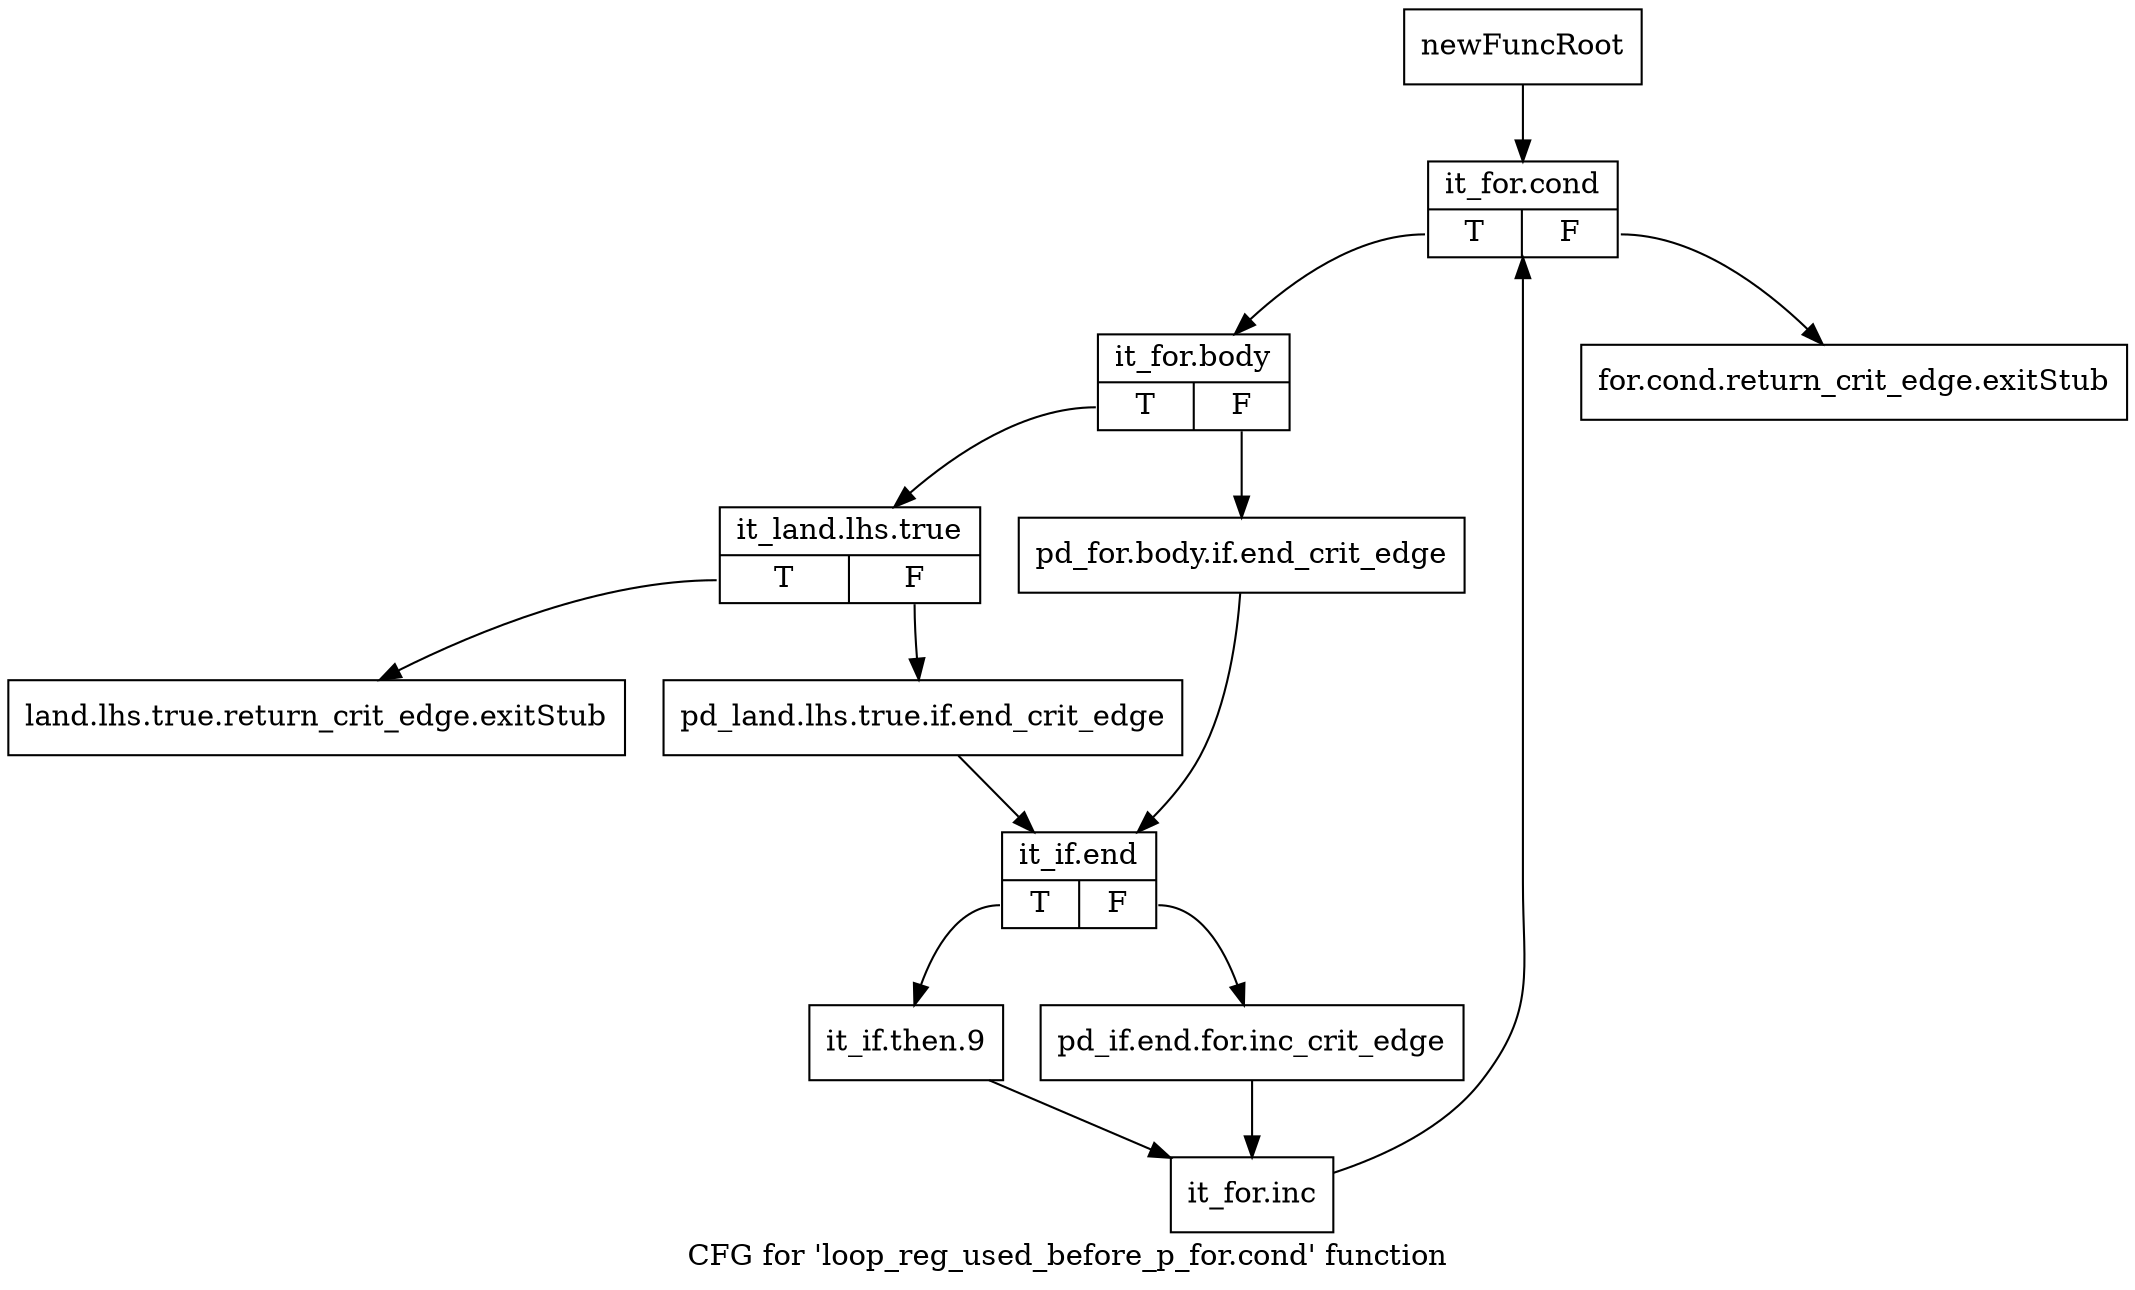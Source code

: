 digraph "CFG for 'loop_reg_used_before_p_for.cond' function" {
	label="CFG for 'loop_reg_used_before_p_for.cond' function";

	Node0xb561240 [shape=record,label="{newFuncRoot}"];
	Node0xb561240 -> Node0xb561330;
	Node0xb561290 [shape=record,label="{for.cond.return_crit_edge.exitStub}"];
	Node0xb5612e0 [shape=record,label="{land.lhs.true.return_crit_edge.exitStub}"];
	Node0xb561330 [shape=record,label="{it_for.cond|{<s0>T|<s1>F}}"];
	Node0xb561330:s0 -> Node0xb561380;
	Node0xb561330:s1 -> Node0xb561290;
	Node0xb561380 [shape=record,label="{it_for.body|{<s0>T|<s1>F}}"];
	Node0xb561380:s0 -> Node0xb561420;
	Node0xb561380:s1 -> Node0xb5613d0;
	Node0xb5613d0 [shape=record,label="{pd_for.body.if.end_crit_edge}"];
	Node0xb5613d0 -> Node0xb5614c0;
	Node0xb561420 [shape=record,label="{it_land.lhs.true|{<s0>T|<s1>F}}"];
	Node0xb561420:s0 -> Node0xb5612e0;
	Node0xb561420:s1 -> Node0xb561470;
	Node0xb561470 [shape=record,label="{pd_land.lhs.true.if.end_crit_edge}"];
	Node0xb561470 -> Node0xb5614c0;
	Node0xb5614c0 [shape=record,label="{it_if.end|{<s0>T|<s1>F}}"];
	Node0xb5614c0:s0 -> Node0xb561560;
	Node0xb5614c0:s1 -> Node0xb561510;
	Node0xb561510 [shape=record,label="{pd_if.end.for.inc_crit_edge}"];
	Node0xb561510 -> Node0xb5615b0;
	Node0xb561560 [shape=record,label="{it_if.then.9}"];
	Node0xb561560 -> Node0xb5615b0;
	Node0xb5615b0 [shape=record,label="{it_for.inc}"];
	Node0xb5615b0 -> Node0xb561330;
}

